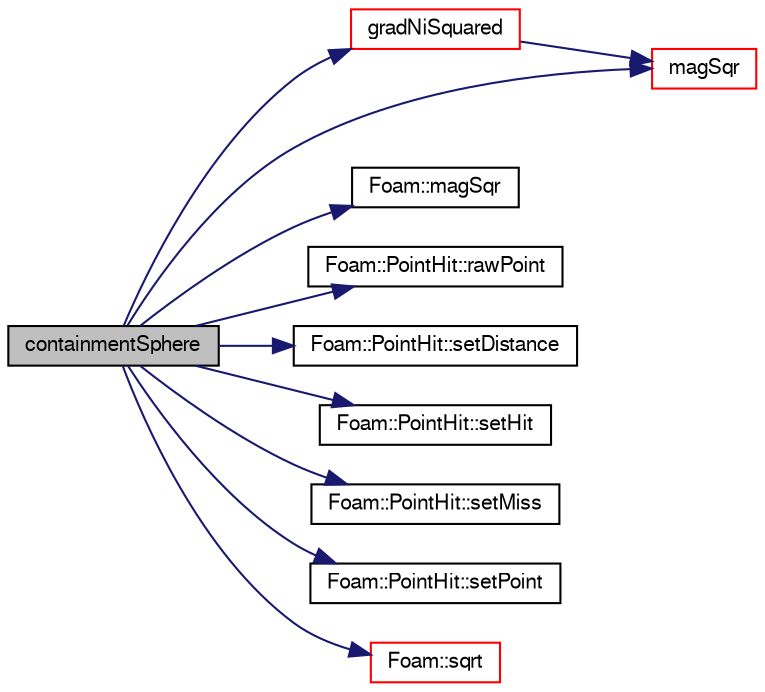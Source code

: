 digraph "containmentSphere"
{
  bgcolor="transparent";
  edge [fontname="FreeSans",fontsize="10",labelfontname="FreeSans",labelfontsize="10"];
  node [fontname="FreeSans",fontsize="10",shape=record];
  rankdir="LR";
  Node576 [label="containmentSphere",height=0.2,width=0.4,color="black", fillcolor="grey75", style="filled", fontcolor="black"];
  Node576 -> Node577 [color="midnightblue",fontsize="10",style="solid",fontname="FreeSans"];
  Node577 [label="gradNiSquared",height=0.2,width=0.4,color="red",URL="$a27586.html#aeb1390eea0564e0b0193dc043ee61913",tooltip="Fill buffer with shape function products. "];
  Node577 -> Node579 [color="midnightblue",fontsize="10",style="solid",fontname="FreeSans"];
  Node579 [label="magSqr",height=0.2,width=0.4,color="red",URL="$a12539.html#ab0cd33eb018a643a64ca545601530791"];
  Node576 -> Node579 [color="midnightblue",fontsize="10",style="solid",fontname="FreeSans"];
  Node576 -> Node585 [color="midnightblue",fontsize="10",style="solid",fontname="FreeSans"];
  Node585 [label="Foam::magSqr",height=0.2,width=0.4,color="black",URL="$a21124.html#ae6fff2c6981e6d9618aa5038e69def6e"];
  Node576 -> Node586 [color="midnightblue",fontsize="10",style="solid",fontname="FreeSans"];
  Node586 [label="Foam::PointHit::rawPoint",height=0.2,width=0.4,color="black",URL="$a27558.html#a479a270e3db1518fd61b8a756455786b",tooltip="Return point with no checking. "];
  Node576 -> Node587 [color="midnightblue",fontsize="10",style="solid",fontname="FreeSans"];
  Node587 [label="Foam::PointHit::setDistance",height=0.2,width=0.4,color="black",URL="$a27558.html#a14790d638ec1616229076c4aed712b09"];
  Node576 -> Node588 [color="midnightblue",fontsize="10",style="solid",fontname="FreeSans"];
  Node588 [label="Foam::PointHit::setHit",height=0.2,width=0.4,color="black",URL="$a27558.html#af857bf9136ee4938a5de88d60b75b706"];
  Node576 -> Node589 [color="midnightblue",fontsize="10",style="solid",fontname="FreeSans"];
  Node589 [label="Foam::PointHit::setMiss",height=0.2,width=0.4,color="black",URL="$a27558.html#aed721b61555f524fcafed97d1a4cd9f6"];
  Node576 -> Node590 [color="midnightblue",fontsize="10",style="solid",fontname="FreeSans"];
  Node590 [label="Foam::PointHit::setPoint",height=0.2,width=0.4,color="black",URL="$a27558.html#a06197856d3e9d1625db3f88c38dc522a"];
  Node576 -> Node591 [color="midnightblue",fontsize="10",style="solid",fontname="FreeSans"];
  Node591 [label="Foam::sqrt",height=0.2,width=0.4,color="red",URL="$a21124.html#a8616bd62eebf2342a80222fecb1bda71"];
}

